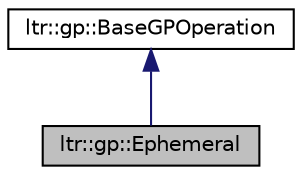 digraph G
{
  edge [fontname="Helvetica",fontsize="10",labelfontname="Helvetica",labelfontsize="10"];
  node [fontname="Helvetica",fontsize="10",shape=record];
  Node1 [label="ltr::gp::Ephemeral",height=0.2,width=0.4,color="black", fillcolor="grey75", style="filled" fontcolor="black"];
  Node2 -> Node1 [dir="back",color="midnightblue",fontsize="10",style="solid",fontname="Helvetica"];
  Node2 [label="ltr::gp::BaseGPOperation",height=0.2,width=0.4,color="black", fillcolor="white", style="filled",URL="$classltr_1_1gp_1_1_base_g_p_operation.html"];
}
